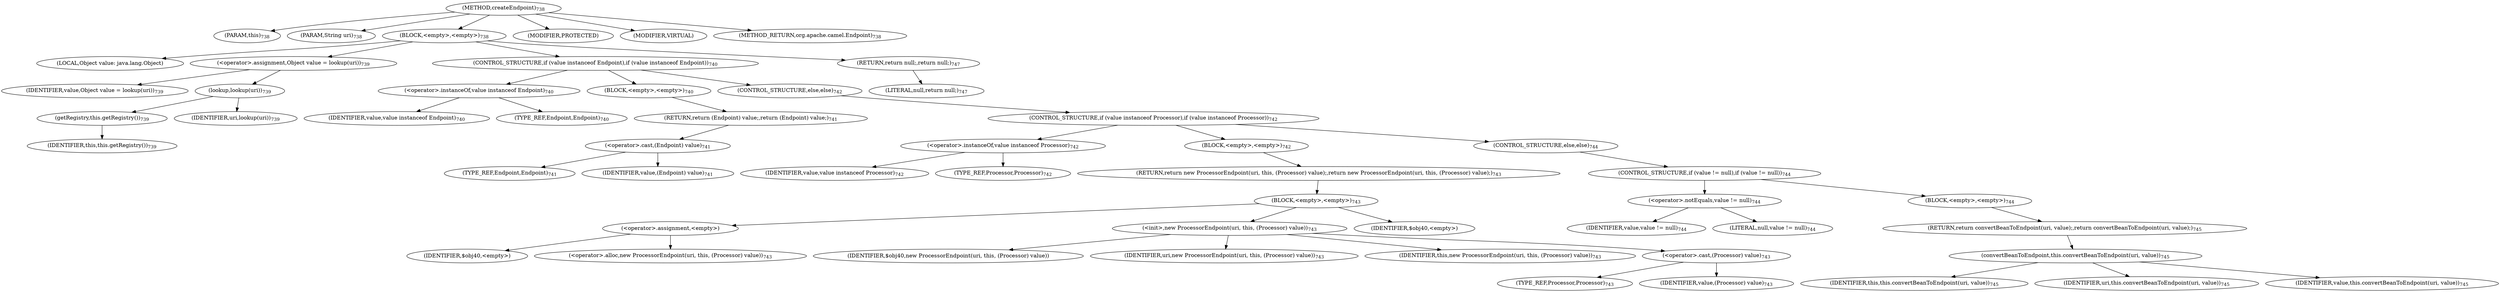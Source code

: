 digraph "createEndpoint" {  
"2166" [label = <(METHOD,createEndpoint)<SUB>738</SUB>> ]
"154" [label = <(PARAM,this)<SUB>738</SUB>> ]
"2167" [label = <(PARAM,String uri)<SUB>738</SUB>> ]
"2168" [label = <(BLOCK,&lt;empty&gt;,&lt;empty&gt;)<SUB>738</SUB>> ]
"2169" [label = <(LOCAL,Object value: java.lang.Object)> ]
"2170" [label = <(&lt;operator&gt;.assignment,Object value = lookup(uri))<SUB>739</SUB>> ]
"2171" [label = <(IDENTIFIER,value,Object value = lookup(uri))<SUB>739</SUB>> ]
"2172" [label = <(lookup,lookup(uri))<SUB>739</SUB>> ]
"2173" [label = <(getRegistry,this.getRegistry())<SUB>739</SUB>> ]
"153" [label = <(IDENTIFIER,this,this.getRegistry())<SUB>739</SUB>> ]
"2174" [label = <(IDENTIFIER,uri,lookup(uri))<SUB>739</SUB>> ]
"2175" [label = <(CONTROL_STRUCTURE,if (value instanceof Endpoint),if (value instanceof Endpoint))<SUB>740</SUB>> ]
"2176" [label = <(&lt;operator&gt;.instanceOf,value instanceof Endpoint)<SUB>740</SUB>> ]
"2177" [label = <(IDENTIFIER,value,value instanceof Endpoint)<SUB>740</SUB>> ]
"2178" [label = <(TYPE_REF,Endpoint,Endpoint)<SUB>740</SUB>> ]
"2179" [label = <(BLOCK,&lt;empty&gt;,&lt;empty&gt;)<SUB>740</SUB>> ]
"2180" [label = <(RETURN,return (Endpoint) value;,return (Endpoint) value;)<SUB>741</SUB>> ]
"2181" [label = <(&lt;operator&gt;.cast,(Endpoint) value)<SUB>741</SUB>> ]
"2182" [label = <(TYPE_REF,Endpoint,Endpoint)<SUB>741</SUB>> ]
"2183" [label = <(IDENTIFIER,value,(Endpoint) value)<SUB>741</SUB>> ]
"2184" [label = <(CONTROL_STRUCTURE,else,else)<SUB>742</SUB>> ]
"2185" [label = <(CONTROL_STRUCTURE,if (value instanceof Processor),if (value instanceof Processor))<SUB>742</SUB>> ]
"2186" [label = <(&lt;operator&gt;.instanceOf,value instanceof Processor)<SUB>742</SUB>> ]
"2187" [label = <(IDENTIFIER,value,value instanceof Processor)<SUB>742</SUB>> ]
"2188" [label = <(TYPE_REF,Processor,Processor)<SUB>742</SUB>> ]
"2189" [label = <(BLOCK,&lt;empty&gt;,&lt;empty&gt;)<SUB>742</SUB>> ]
"2190" [label = <(RETURN,return new ProcessorEndpoint(uri, this, (Processor) value);,return new ProcessorEndpoint(uri, this, (Processor) value);)<SUB>743</SUB>> ]
"2191" [label = <(BLOCK,&lt;empty&gt;,&lt;empty&gt;)<SUB>743</SUB>> ]
"2192" [label = <(&lt;operator&gt;.assignment,&lt;empty&gt;)> ]
"2193" [label = <(IDENTIFIER,$obj40,&lt;empty&gt;)> ]
"2194" [label = <(&lt;operator&gt;.alloc,new ProcessorEndpoint(uri, this, (Processor) value))<SUB>743</SUB>> ]
"2195" [label = <(&lt;init&gt;,new ProcessorEndpoint(uri, this, (Processor) value))<SUB>743</SUB>> ]
"2196" [label = <(IDENTIFIER,$obj40,new ProcessorEndpoint(uri, this, (Processor) value))> ]
"2197" [label = <(IDENTIFIER,uri,new ProcessorEndpoint(uri, this, (Processor) value))<SUB>743</SUB>> ]
"155" [label = <(IDENTIFIER,this,new ProcessorEndpoint(uri, this, (Processor) value))<SUB>743</SUB>> ]
"2198" [label = <(&lt;operator&gt;.cast,(Processor) value)<SUB>743</SUB>> ]
"2199" [label = <(TYPE_REF,Processor,Processor)<SUB>743</SUB>> ]
"2200" [label = <(IDENTIFIER,value,(Processor) value)<SUB>743</SUB>> ]
"2201" [label = <(IDENTIFIER,$obj40,&lt;empty&gt;)> ]
"2202" [label = <(CONTROL_STRUCTURE,else,else)<SUB>744</SUB>> ]
"2203" [label = <(CONTROL_STRUCTURE,if (value != null),if (value != null))<SUB>744</SUB>> ]
"2204" [label = <(&lt;operator&gt;.notEquals,value != null)<SUB>744</SUB>> ]
"2205" [label = <(IDENTIFIER,value,value != null)<SUB>744</SUB>> ]
"2206" [label = <(LITERAL,null,value != null)<SUB>744</SUB>> ]
"2207" [label = <(BLOCK,&lt;empty&gt;,&lt;empty&gt;)<SUB>744</SUB>> ]
"2208" [label = <(RETURN,return convertBeanToEndpoint(uri, value);,return convertBeanToEndpoint(uri, value);)<SUB>745</SUB>> ]
"2209" [label = <(convertBeanToEndpoint,this.convertBeanToEndpoint(uri, value))<SUB>745</SUB>> ]
"156" [label = <(IDENTIFIER,this,this.convertBeanToEndpoint(uri, value))<SUB>745</SUB>> ]
"2210" [label = <(IDENTIFIER,uri,this.convertBeanToEndpoint(uri, value))<SUB>745</SUB>> ]
"2211" [label = <(IDENTIFIER,value,this.convertBeanToEndpoint(uri, value))<SUB>745</SUB>> ]
"2212" [label = <(RETURN,return null;,return null;)<SUB>747</SUB>> ]
"2213" [label = <(LITERAL,null,return null;)<SUB>747</SUB>> ]
"2214" [label = <(MODIFIER,PROTECTED)> ]
"2215" [label = <(MODIFIER,VIRTUAL)> ]
"2216" [label = <(METHOD_RETURN,org.apache.camel.Endpoint)<SUB>738</SUB>> ]
  "2166" -> "154" 
  "2166" -> "2167" 
  "2166" -> "2168" 
  "2166" -> "2214" 
  "2166" -> "2215" 
  "2166" -> "2216" 
  "2168" -> "2169" 
  "2168" -> "2170" 
  "2168" -> "2175" 
  "2168" -> "2212" 
  "2170" -> "2171" 
  "2170" -> "2172" 
  "2172" -> "2173" 
  "2172" -> "2174" 
  "2173" -> "153" 
  "2175" -> "2176" 
  "2175" -> "2179" 
  "2175" -> "2184" 
  "2176" -> "2177" 
  "2176" -> "2178" 
  "2179" -> "2180" 
  "2180" -> "2181" 
  "2181" -> "2182" 
  "2181" -> "2183" 
  "2184" -> "2185" 
  "2185" -> "2186" 
  "2185" -> "2189" 
  "2185" -> "2202" 
  "2186" -> "2187" 
  "2186" -> "2188" 
  "2189" -> "2190" 
  "2190" -> "2191" 
  "2191" -> "2192" 
  "2191" -> "2195" 
  "2191" -> "2201" 
  "2192" -> "2193" 
  "2192" -> "2194" 
  "2195" -> "2196" 
  "2195" -> "2197" 
  "2195" -> "155" 
  "2195" -> "2198" 
  "2198" -> "2199" 
  "2198" -> "2200" 
  "2202" -> "2203" 
  "2203" -> "2204" 
  "2203" -> "2207" 
  "2204" -> "2205" 
  "2204" -> "2206" 
  "2207" -> "2208" 
  "2208" -> "2209" 
  "2209" -> "156" 
  "2209" -> "2210" 
  "2209" -> "2211" 
  "2212" -> "2213" 
}
